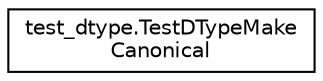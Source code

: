 digraph "Graphical Class Hierarchy"
{
 // LATEX_PDF_SIZE
  edge [fontname="Helvetica",fontsize="10",labelfontname="Helvetica",labelfontsize="10"];
  node [fontname="Helvetica",fontsize="10",shape=record];
  rankdir="LR";
  Node0 [label="test_dtype.TestDTypeMake\lCanonical",height=0.2,width=0.4,color="black", fillcolor="white", style="filled",URL="$classtest__dtype_1_1TestDTypeMakeCanonical.html",tooltip=" "];
}
